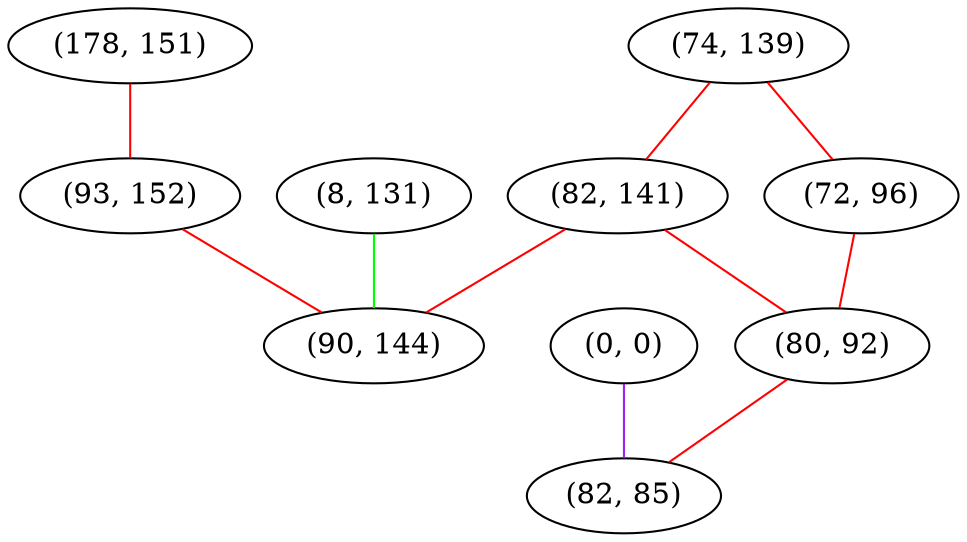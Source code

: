 graph "" {
"(178, 151)";
"(8, 131)";
"(0, 0)";
"(74, 139)";
"(72, 96)";
"(82, 141)";
"(80, 92)";
"(93, 152)";
"(90, 144)";
"(82, 85)";
"(178, 151)" -- "(93, 152)"  [color=red, key=0, weight=1];
"(8, 131)" -- "(90, 144)"  [color=green, key=0, weight=2];
"(0, 0)" -- "(82, 85)"  [color=purple, key=0, weight=4];
"(74, 139)" -- "(82, 141)"  [color=red, key=0, weight=1];
"(74, 139)" -- "(72, 96)"  [color=red, key=0, weight=1];
"(72, 96)" -- "(80, 92)"  [color=red, key=0, weight=1];
"(82, 141)" -- "(90, 144)"  [color=red, key=0, weight=1];
"(82, 141)" -- "(80, 92)"  [color=red, key=0, weight=1];
"(80, 92)" -- "(82, 85)"  [color=red, key=0, weight=1];
"(93, 152)" -- "(90, 144)"  [color=red, key=0, weight=1];
}
